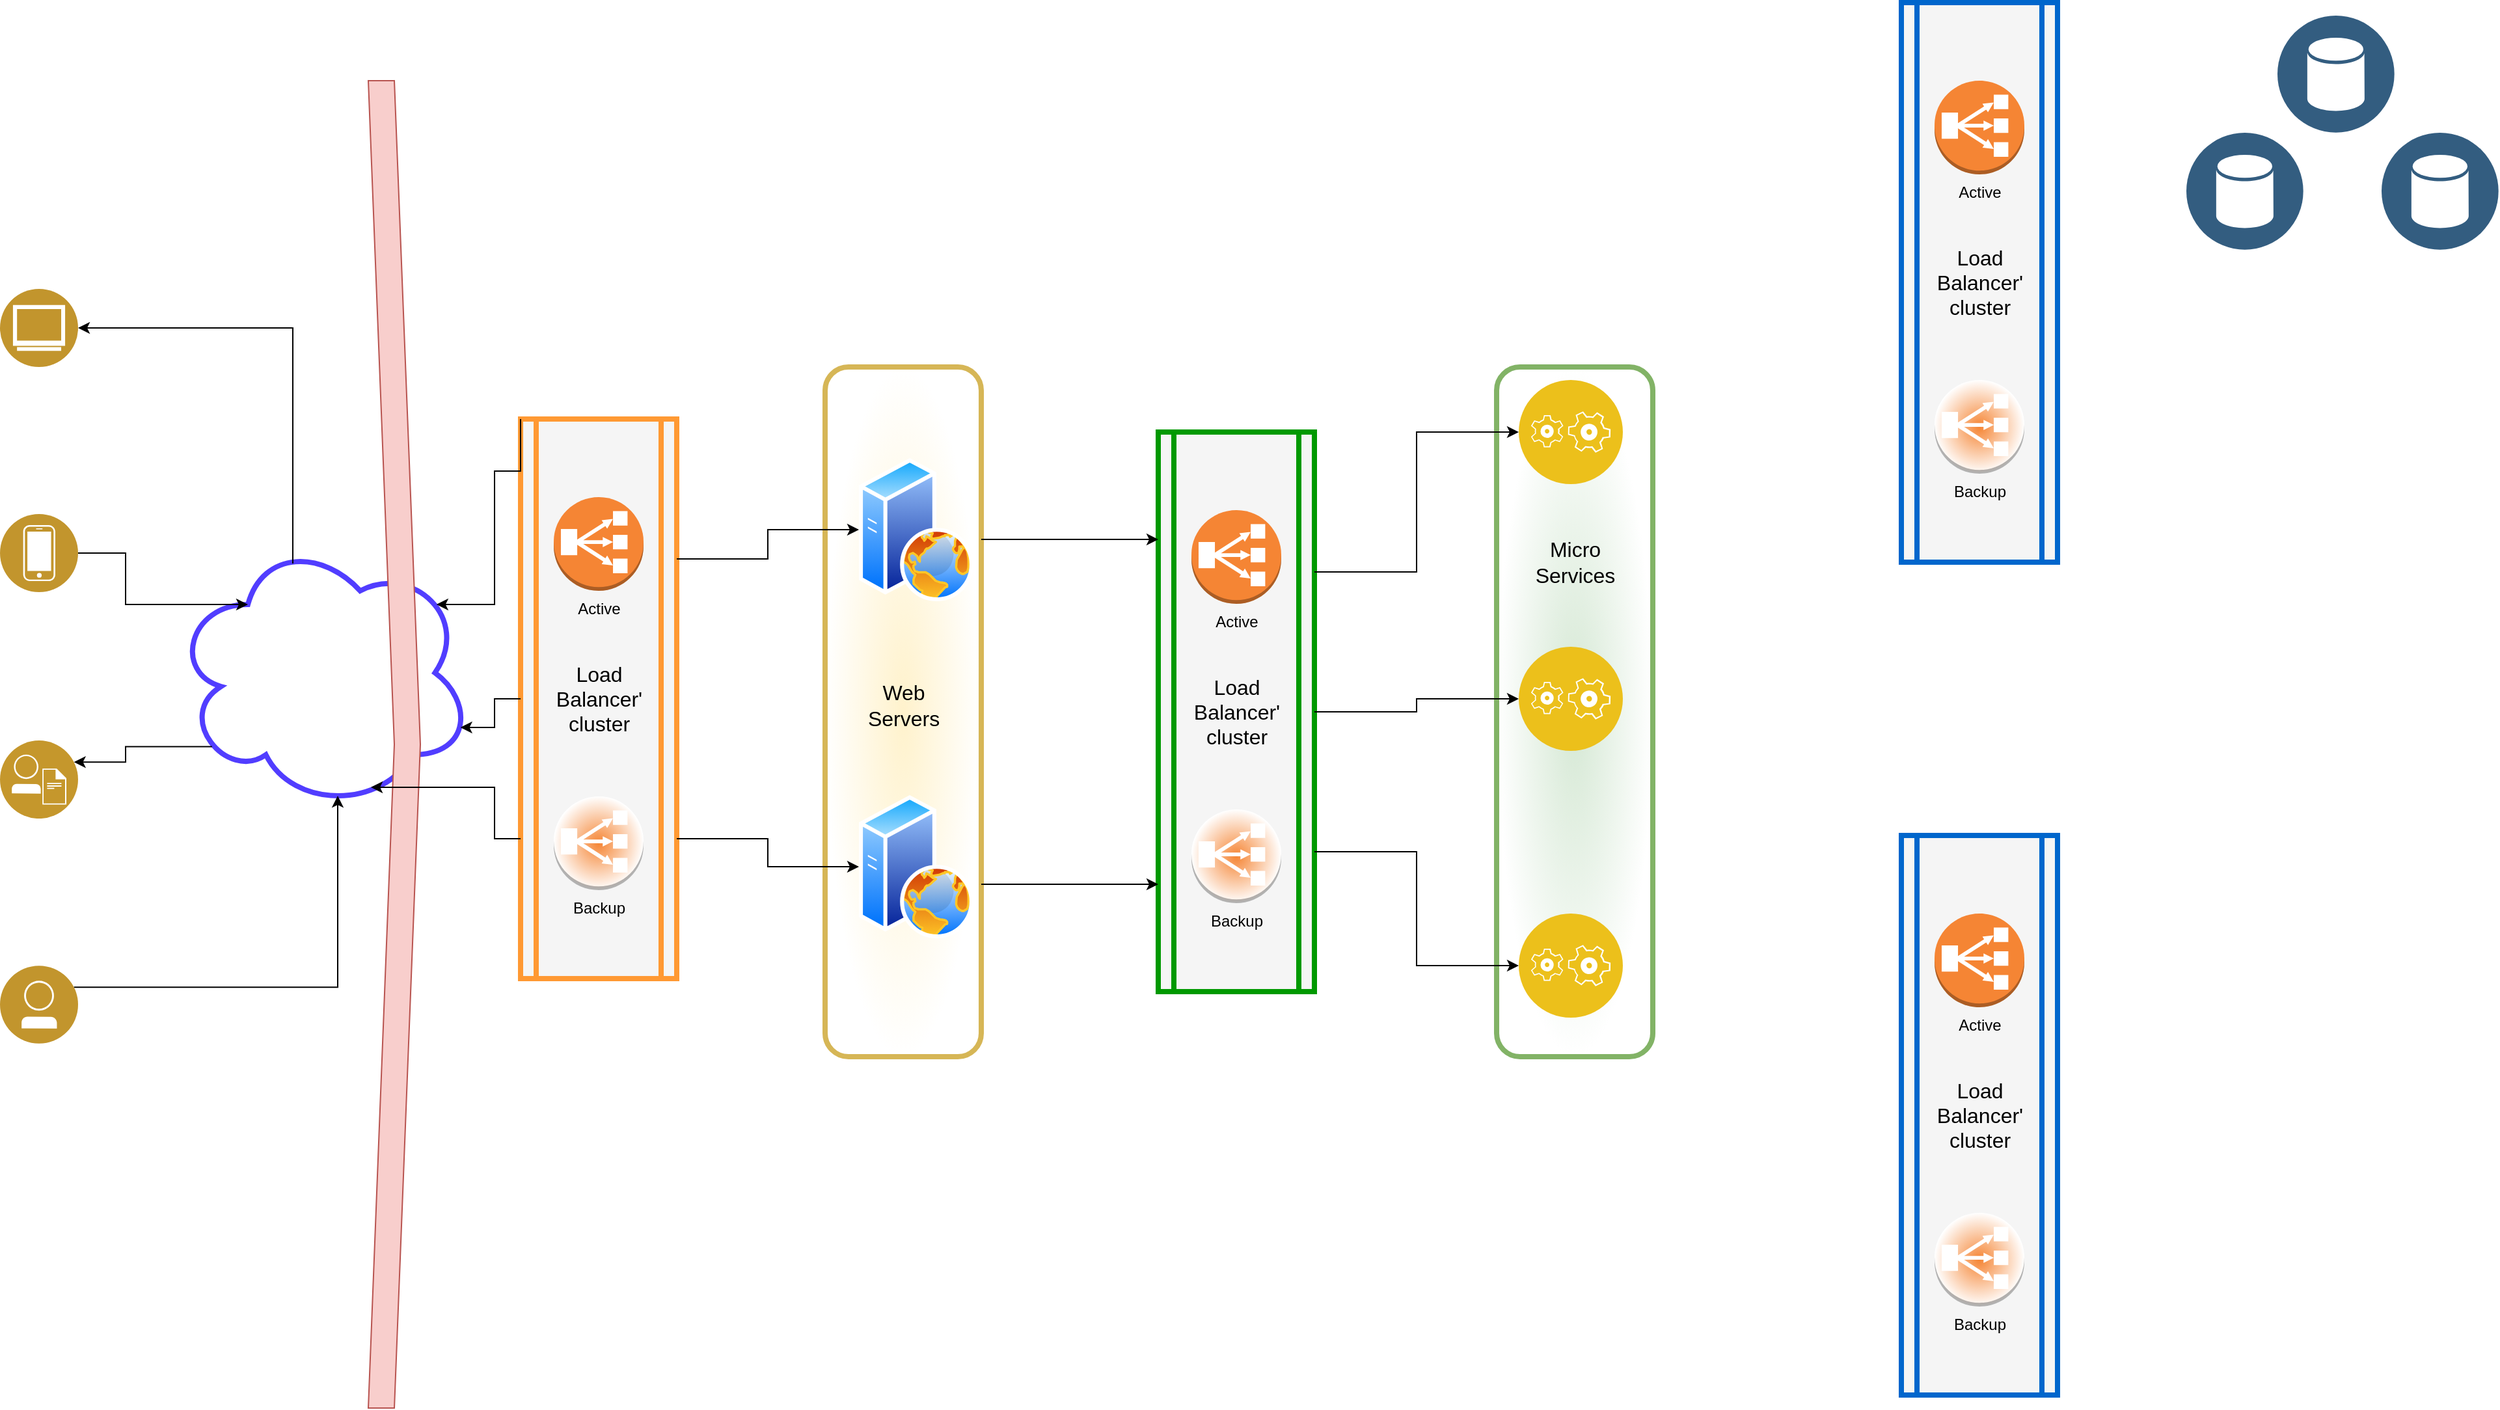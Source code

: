 <mxfile version="17.4.1" type="github" pages="2">
  <diagram id="31b32b95-0358-9bc7-6ba0-a27c054ed1a7" name="Page-1">
    <mxGraphModel dx="3199" dy="2647" grid="1" gridSize="10" guides="1" tooltips="1" connect="1" arrows="1" fold="1" page="1" pageScale="1" pageWidth="827" pageHeight="1169" background="none" math="0" shadow="0">
      <root>
        <mxCell id="0" />
        <mxCell id="1" parent="0" />
        <mxCell id="Bg8B_nmlzmfOJwWbH1iY-153" value="" style="group" vertex="1" connectable="0" parent="1">
          <mxGeometry x="550" y="330" width="120" height="430" as="geometry" />
        </mxCell>
        <mxCell id="Bg8B_nmlzmfOJwWbH1iY-151" value="" style="shape=process;whiteSpace=wrap;html=1;backgroundOutline=1;fontSize=16;strokeColor=#009900;strokeWidth=4;fillColor=#f5f5f5;gradientDirection=radial;fontColor=#333333;" vertex="1" parent="Bg8B_nmlzmfOJwWbH1iY-153">
          <mxGeometry width="120" height="430" as="geometry" />
        </mxCell>
        <mxCell id="Bg8B_nmlzmfOJwWbH1iY-133" value="Active" style="outlineConnect=0;dashed=0;verticalLabelPosition=bottom;verticalAlign=top;align=center;html=1;shape=mxgraph.aws3.classic_load_balancer;fillColor=#F58534;gradientColor=none;strokeColor=#513DFF;strokeWidth=4;" vertex="1" parent="Bg8B_nmlzmfOJwWbH1iY-153">
          <mxGeometry x="25.5" y="60" width="69" height="72" as="geometry" />
        </mxCell>
        <mxCell id="Bg8B_nmlzmfOJwWbH1iY-135" value="Backup" style="outlineConnect=0;dashed=0;verticalLabelPosition=bottom;verticalAlign=top;align=center;html=1;shape=mxgraph.aws3.classic_load_balancer;fillColor=#F58534;gradientColor=#ffffff;strokeColor=#513DFF;strokeWidth=4;gradientDirection=radial;" vertex="1" parent="Bg8B_nmlzmfOJwWbH1iY-153">
          <mxGeometry x="25.5" y="290" width="69" height="72" as="geometry" />
        </mxCell>
        <mxCell id="Bg8B_nmlzmfOJwWbH1iY-136" value="&lt;font style=&quot;font-size: 16px&quot;&gt;Load &lt;br&gt;Balancer&#39;&lt;br&gt;cluster&lt;/font&gt;" style="text;html=1;align=center;verticalAlign=middle;resizable=0;points=[];autosize=1;strokeColor=none;fillColor=none;" vertex="1" parent="Bg8B_nmlzmfOJwWbH1iY-153">
          <mxGeometry x="20" y="190" width="80" height="50" as="geometry" />
        </mxCell>
        <mxCell id="Bg8B_nmlzmfOJwWbH1iY-169" value="" style="group" vertex="1" connectable="0" parent="1">
          <mxGeometry x="294" y="280" width="120" height="530" as="geometry" />
        </mxCell>
        <mxCell id="Bg8B_nmlzmfOJwWbH1iY-127" value="" style="rounded=1;whiteSpace=wrap;html=1;fontSize=16;strokeColor=#d6b656;strokeWidth=4;fillColor=#fff2cc;gradientColor=#ffffff;gradientDirection=radial;" vertex="1" parent="Bg8B_nmlzmfOJwWbH1iY-169">
          <mxGeometry width="120" height="530" as="geometry" />
        </mxCell>
        <mxCell id="Bg8B_nmlzmfOJwWbH1iY-124" value="" style="aspect=fixed;perimeter=ellipsePerimeter;html=1;align=center;shadow=0;dashed=0;spacingTop=3;image;image=img/lib/active_directory/web_server.svg;fontSize=16;strokeColor=#513DFF;strokeWidth=4;fillColor=none;" vertex="1" parent="Bg8B_nmlzmfOJwWbH1iY-169">
          <mxGeometry x="26" y="70" width="88" height="110" as="geometry" />
        </mxCell>
        <mxCell id="Bg8B_nmlzmfOJwWbH1iY-125" value="" style="aspect=fixed;perimeter=ellipsePerimeter;html=1;align=center;shadow=0;dashed=0;spacingTop=3;image;image=img/lib/active_directory/web_server.svg;fontSize=16;strokeColor=#513DFF;strokeWidth=4;fillColor=none;" vertex="1" parent="Bg8B_nmlzmfOJwWbH1iY-169">
          <mxGeometry x="26" y="329" width="88" height="110" as="geometry" />
        </mxCell>
        <mxCell id="Bg8B_nmlzmfOJwWbH1iY-128" value="Web &lt;br&gt;Servers" style="text;html=1;align=center;verticalAlign=middle;resizable=0;points=[];autosize=1;strokeColor=none;fillColor=none;fontSize=16;" vertex="1" parent="Bg8B_nmlzmfOJwWbH1iY-169">
          <mxGeometry x="25" y="240" width="70" height="40" as="geometry" />
        </mxCell>
        <mxCell id="Bg8B_nmlzmfOJwWbH1iY-154" value="" style="group" vertex="1" connectable="0" parent="1">
          <mxGeometry x="60" y="320" width="120" height="430" as="geometry" />
        </mxCell>
        <mxCell id="Bg8B_nmlzmfOJwWbH1iY-155" value="" style="shape=process;whiteSpace=wrap;html=1;backgroundOutline=1;fontSize=16;strokeColor=#FF9933;strokeWidth=4;fillColor=#f5f5f5;gradientDirection=radial;fontColor=#333333;" vertex="1" parent="Bg8B_nmlzmfOJwWbH1iY-154">
          <mxGeometry width="120" height="430" as="geometry" />
        </mxCell>
        <mxCell id="Bg8B_nmlzmfOJwWbH1iY-156" value="Active" style="outlineConnect=0;dashed=0;verticalLabelPosition=bottom;verticalAlign=top;align=center;html=1;shape=mxgraph.aws3.classic_load_balancer;fillColor=#F58534;gradientColor=none;strokeColor=#513DFF;strokeWidth=4;" vertex="1" parent="Bg8B_nmlzmfOJwWbH1iY-154">
          <mxGeometry x="25.5" y="60" width="69" height="72" as="geometry" />
        </mxCell>
        <mxCell id="Bg8B_nmlzmfOJwWbH1iY-157" value="Backup" style="outlineConnect=0;dashed=0;verticalLabelPosition=bottom;verticalAlign=top;align=center;html=1;shape=mxgraph.aws3.classic_load_balancer;fillColor=#F58534;gradientColor=#ffffff;strokeColor=#513DFF;strokeWidth=4;gradientDirection=radial;" vertex="1" parent="Bg8B_nmlzmfOJwWbH1iY-154">
          <mxGeometry x="25.5" y="290" width="69" height="72" as="geometry" />
        </mxCell>
        <mxCell id="Bg8B_nmlzmfOJwWbH1iY-158" value="&lt;font style=&quot;font-size: 16px&quot;&gt;Load &lt;br&gt;Balancer&#39;&lt;br&gt;cluster&lt;/font&gt;" style="text;html=1;align=center;verticalAlign=middle;resizable=0;points=[];autosize=1;strokeColor=none;fillColor=none;" vertex="1" parent="Bg8B_nmlzmfOJwWbH1iY-154">
          <mxGeometry x="20" y="190" width="80" height="50" as="geometry" />
        </mxCell>
        <mxCell id="Bg8B_nmlzmfOJwWbH1iY-168" value="" style="group" vertex="1" connectable="0" parent="1">
          <mxGeometry x="810" y="280" width="120" height="530" as="geometry" />
        </mxCell>
        <mxCell id="Bg8B_nmlzmfOJwWbH1iY-150" value="" style="rounded=1;whiteSpace=wrap;html=1;fontSize=16;strokeColor=#82b366;strokeWidth=4;fillColor=#d5e8d4;gradientDirection=radial;gradientColor=#ffffff;" vertex="1" parent="Bg8B_nmlzmfOJwWbH1iY-168">
          <mxGeometry width="120" height="530" as="geometry" />
        </mxCell>
        <mxCell id="Bg8B_nmlzmfOJwWbH1iY-146" value="" style="aspect=fixed;perimeter=ellipsePerimeter;html=1;align=center;shadow=0;dashed=0;fontColor=#4277BB;labelBackgroundColor=#ffffff;fontSize=12;spacingTop=3;image;image=img/lib/ibm/applications/application_logic.svg;strokeColor=#513DFF;strokeWidth=4;fillColor=none;gradientColor=#ffffff;gradientDirection=radial;" vertex="1" parent="Bg8B_nmlzmfOJwWbH1iY-168">
          <mxGeometry x="17" y="10" width="80" height="80" as="geometry" />
        </mxCell>
        <mxCell id="Bg8B_nmlzmfOJwWbH1iY-147" value="" style="aspect=fixed;perimeter=ellipsePerimeter;html=1;align=center;shadow=0;dashed=0;fontColor=#4277BB;labelBackgroundColor=#ffffff;fontSize=12;spacingTop=3;image;image=img/lib/ibm/applications/application_logic.svg;strokeColor=#513DFF;strokeWidth=4;fillColor=none;gradientColor=#ffffff;gradientDirection=radial;" vertex="1" parent="Bg8B_nmlzmfOJwWbH1iY-168">
          <mxGeometry x="17" y="215" width="80" height="80" as="geometry" />
        </mxCell>
        <mxCell id="Bg8B_nmlzmfOJwWbH1iY-148" value="" style="aspect=fixed;perimeter=ellipsePerimeter;html=1;align=center;shadow=0;dashed=0;fontColor=#4277BB;labelBackgroundColor=#ffffff;fontSize=12;spacingTop=3;image;image=img/lib/ibm/applications/application_logic.svg;strokeColor=#513DFF;strokeWidth=4;fillColor=none;gradientColor=#ffffff;gradientDirection=radial;" vertex="1" parent="Bg8B_nmlzmfOJwWbH1iY-168">
          <mxGeometry x="17" y="420" width="80" height="80" as="geometry" />
        </mxCell>
        <mxCell id="Bg8B_nmlzmfOJwWbH1iY-149" value="Micro &lt;br&gt;Services" style="text;html=1;align=center;verticalAlign=middle;resizable=0;points=[];autosize=1;strokeColor=none;fillColor=none;fontSize=16;" vertex="1" parent="Bg8B_nmlzmfOJwWbH1iY-168">
          <mxGeometry x="20" y="130" width="80" height="40" as="geometry" />
        </mxCell>
        <mxCell id="Bg8B_nmlzmfOJwWbH1iY-144" style="edgeStyle=orthogonalEdgeStyle;rounded=0;orthogonalLoop=1;jettySize=auto;html=1;exitX=1;exitY=0.75;exitDx=0;exitDy=0;entryX=0;entryY=0.75;entryDx=0;entryDy=0;fontSize=16;" edge="1" parent="1" source="Bg8B_nmlzmfOJwWbH1iY-127">
          <mxGeometry relative="1" as="geometry">
            <mxPoint x="550" y="677.5" as="targetPoint" />
          </mxGeometry>
        </mxCell>
        <mxCell id="Bg8B_nmlzmfOJwWbH1iY-145" style="edgeStyle=orthogonalEdgeStyle;rounded=0;orthogonalLoop=1;jettySize=auto;html=1;exitX=1;exitY=0.25;exitDx=0;exitDy=0;entryX=0;entryY=0.25;entryDx=0;entryDy=0;fontSize=16;" edge="1" parent="1" source="Bg8B_nmlzmfOJwWbH1iY-127">
          <mxGeometry relative="1" as="geometry">
            <mxPoint x="550" y="412.5" as="targetPoint" />
          </mxGeometry>
        </mxCell>
        <mxCell id="Bg8B_nmlzmfOJwWbH1iY-108" value="" style="group" vertex="1" connectable="0" parent="1">
          <mxGeometry x="-340" y="60" width="363" height="1020" as="geometry" />
        </mxCell>
        <mxCell id="Bg8B_nmlzmfOJwWbH1iY-96" value="" style="ellipse;shape=cloud;whiteSpace=wrap;html=1;fillColor=none;strokeColor=#513DFF;strokeWidth=4;" vertex="1" parent="Bg8B_nmlzmfOJwWbH1iY-108">
          <mxGeometry x="133" y="350" width="230" height="210" as="geometry" />
        </mxCell>
        <mxCell id="Bg8B_nmlzmfOJwWbH1iY-95" value="" style="shape=step;perimeter=stepPerimeter;whiteSpace=wrap;html=1;fixedSize=1;fillColor=#f8cecc;strokeColor=#b85450;" vertex="1" parent="Bg8B_nmlzmfOJwWbH1iY-108">
          <mxGeometry x="283" width="40" height="1020" as="geometry" />
        </mxCell>
        <mxCell id="Bg8B_nmlzmfOJwWbH1iY-105" style="edgeStyle=orthogonalEdgeStyle;rounded=0;orthogonalLoop=1;jettySize=auto;html=1;exitX=1;exitY=0.5;exitDx=0;exitDy=0;entryX=0.25;entryY=0.25;entryDx=0;entryDy=0;entryPerimeter=0;" edge="1" parent="Bg8B_nmlzmfOJwWbH1iY-108" source="Bg8B_nmlzmfOJwWbH1iY-97" target="Bg8B_nmlzmfOJwWbH1iY-96">
          <mxGeometry relative="1" as="geometry" />
        </mxCell>
        <mxCell id="Bg8B_nmlzmfOJwWbH1iY-97" value="" style="aspect=fixed;perimeter=ellipsePerimeter;html=1;align=center;shadow=0;dashed=0;fontColor=#4277BB;labelBackgroundColor=#ffffff;fontSize=12;spacingTop=3;image;image=img/lib/ibm/users/device.svg;" vertex="1" parent="Bg8B_nmlzmfOJwWbH1iY-108">
          <mxGeometry y="333" width="60" height="60" as="geometry" />
        </mxCell>
        <mxCell id="Bg8B_nmlzmfOJwWbH1iY-98" value="" style="aspect=fixed;perimeter=ellipsePerimeter;html=1;align=center;shadow=0;dashed=0;fontColor=#4277BB;labelBackgroundColor=#ffffff;fontSize=12;spacingTop=3;image;image=img/lib/ibm/users/integrated_digital_experiences.svg;" vertex="1" parent="Bg8B_nmlzmfOJwWbH1iY-108">
          <mxGeometry y="507" width="60" height="60" as="geometry" />
        </mxCell>
        <mxCell id="Bg8B_nmlzmfOJwWbH1iY-106" style="edgeStyle=orthogonalEdgeStyle;rounded=0;orthogonalLoop=1;jettySize=auto;html=1;exitX=0.13;exitY=0.77;exitDx=0;exitDy=0;exitPerimeter=0;entryX=1;entryY=0.25;entryDx=0;entryDy=0;" edge="1" parent="Bg8B_nmlzmfOJwWbH1iY-108" source="Bg8B_nmlzmfOJwWbH1iY-96" target="Bg8B_nmlzmfOJwWbH1iY-98">
          <mxGeometry relative="1" as="geometry" />
        </mxCell>
        <mxCell id="Bg8B_nmlzmfOJwWbH1iY-107" style="edgeStyle=orthogonalEdgeStyle;rounded=0;orthogonalLoop=1;jettySize=auto;html=1;exitX=1;exitY=0.25;exitDx=0;exitDy=0;entryX=0.55;entryY=0.95;entryDx=0;entryDy=0;entryPerimeter=0;" edge="1" parent="Bg8B_nmlzmfOJwWbH1iY-108" source="Bg8B_nmlzmfOJwWbH1iY-99" target="Bg8B_nmlzmfOJwWbH1iY-96">
          <mxGeometry relative="1" as="geometry" />
        </mxCell>
        <mxCell id="Bg8B_nmlzmfOJwWbH1iY-99" value="" style="aspect=fixed;perimeter=ellipsePerimeter;html=1;align=center;shadow=0;dashed=0;fontColor=#4277BB;labelBackgroundColor=#ffffff;fontSize=12;spacingTop=3;image;image=img/lib/ibm/users/user.svg;" vertex="1" parent="Bg8B_nmlzmfOJwWbH1iY-108">
          <mxGeometry y="680" width="60" height="60" as="geometry" />
        </mxCell>
        <mxCell id="Bg8B_nmlzmfOJwWbH1iY-100" value="" style="aspect=fixed;perimeter=ellipsePerimeter;html=1;align=center;shadow=0;dashed=0;fontColor=#4277BB;labelBackgroundColor=#ffffff;fontSize=12;spacingTop=3;image;image=img/lib/ibm/users/browser.svg;" vertex="1" parent="Bg8B_nmlzmfOJwWbH1iY-108">
          <mxGeometry y="160" width="60" height="60" as="geometry" />
        </mxCell>
        <mxCell id="Bg8B_nmlzmfOJwWbH1iY-104" style="edgeStyle=orthogonalEdgeStyle;rounded=0;orthogonalLoop=1;jettySize=auto;html=1;exitX=0.4;exitY=0.1;exitDx=0;exitDy=0;exitPerimeter=0;entryX=1;entryY=0.5;entryDx=0;entryDy=0;" edge="1" parent="Bg8B_nmlzmfOJwWbH1iY-108" source="Bg8B_nmlzmfOJwWbH1iY-96" target="Bg8B_nmlzmfOJwWbH1iY-100">
          <mxGeometry relative="1" as="geometry">
            <Array as="points">
              <mxPoint x="225" y="190" />
            </Array>
          </mxGeometry>
        </mxCell>
        <mxCell id="Bg8B_nmlzmfOJwWbH1iY-129" style="edgeStyle=orthogonalEdgeStyle;rounded=0;orthogonalLoop=1;jettySize=auto;html=1;entryX=0;entryY=0.5;entryDx=0;entryDy=0;fontSize=16;exitX=1;exitY=0.25;exitDx=0;exitDy=0;" edge="1" parent="1" source="Bg8B_nmlzmfOJwWbH1iY-155" target="Bg8B_nmlzmfOJwWbH1iY-124">
          <mxGeometry relative="1" as="geometry">
            <mxPoint x="200" y="412.5" as="sourcePoint" />
          </mxGeometry>
        </mxCell>
        <mxCell id="Bg8B_nmlzmfOJwWbH1iY-130" style="edgeStyle=orthogonalEdgeStyle;rounded=0;orthogonalLoop=1;jettySize=auto;html=1;entryX=0;entryY=0.5;entryDx=0;entryDy=0;fontSize=16;exitX=1;exitY=0.75;exitDx=0;exitDy=0;" edge="1" parent="1" source="Bg8B_nmlzmfOJwWbH1iY-155" target="Bg8B_nmlzmfOJwWbH1iY-125">
          <mxGeometry relative="1" as="geometry">
            <mxPoint x="200" y="740" as="sourcePoint" />
          </mxGeometry>
        </mxCell>
        <mxCell id="Bg8B_nmlzmfOJwWbH1iY-159" style="edgeStyle=orthogonalEdgeStyle;rounded=0;orthogonalLoop=1;jettySize=auto;html=1;exitX=0;exitY=0;exitDx=0;exitDy=0;entryX=0.88;entryY=0.25;entryDx=0;entryDy=0;entryPerimeter=0;fontSize=16;" edge="1" parent="1" source="Bg8B_nmlzmfOJwWbH1iY-155" target="Bg8B_nmlzmfOJwWbH1iY-96">
          <mxGeometry relative="1" as="geometry">
            <Array as="points">
              <mxPoint x="60" y="360" />
              <mxPoint x="40" y="360" />
              <mxPoint x="40" y="463" />
            </Array>
          </mxGeometry>
        </mxCell>
        <mxCell id="Bg8B_nmlzmfOJwWbH1iY-160" style="edgeStyle=orthogonalEdgeStyle;rounded=0;orthogonalLoop=1;jettySize=auto;html=1;exitX=0;exitY=0.5;exitDx=0;exitDy=0;entryX=0.96;entryY=0.7;entryDx=0;entryDy=0;entryPerimeter=0;fontSize=16;" edge="1" parent="1" source="Bg8B_nmlzmfOJwWbH1iY-155" target="Bg8B_nmlzmfOJwWbH1iY-96">
          <mxGeometry relative="1" as="geometry" />
        </mxCell>
        <mxCell id="Bg8B_nmlzmfOJwWbH1iY-161" style="edgeStyle=orthogonalEdgeStyle;rounded=0;orthogonalLoop=1;jettySize=auto;html=1;exitX=0;exitY=0.75;exitDx=0;exitDy=0;entryX=0.661;entryY=0.919;entryDx=0;entryDy=0;entryPerimeter=0;fontSize=16;" edge="1" parent="1" source="Bg8B_nmlzmfOJwWbH1iY-155" target="Bg8B_nmlzmfOJwWbH1iY-96">
          <mxGeometry relative="1" as="geometry" />
        </mxCell>
        <mxCell id="Bg8B_nmlzmfOJwWbH1iY-165" style="edgeStyle=orthogonalEdgeStyle;rounded=0;orthogonalLoop=1;jettySize=auto;html=1;exitX=1;exitY=0.75;exitDx=0;exitDy=0;entryX=0;entryY=0.5;entryDx=0;entryDy=0;fontSize=16;" edge="1" parent="1" source="Bg8B_nmlzmfOJwWbH1iY-151" target="Bg8B_nmlzmfOJwWbH1iY-148">
          <mxGeometry relative="1" as="geometry" />
        </mxCell>
        <mxCell id="Bg8B_nmlzmfOJwWbH1iY-166" style="edgeStyle=orthogonalEdgeStyle;rounded=0;orthogonalLoop=1;jettySize=auto;html=1;exitX=1;exitY=0.5;exitDx=0;exitDy=0;entryX=0;entryY=0.5;entryDx=0;entryDy=0;fontSize=16;" edge="1" parent="1" source="Bg8B_nmlzmfOJwWbH1iY-151" target="Bg8B_nmlzmfOJwWbH1iY-147">
          <mxGeometry relative="1" as="geometry" />
        </mxCell>
        <mxCell id="Bg8B_nmlzmfOJwWbH1iY-167" style="edgeStyle=orthogonalEdgeStyle;rounded=0;orthogonalLoop=1;jettySize=auto;html=1;exitX=1;exitY=0.25;exitDx=0;exitDy=0;entryX=0;entryY=0.5;entryDx=0;entryDy=0;fontSize=16;" edge="1" parent="1" source="Bg8B_nmlzmfOJwWbH1iY-151" target="Bg8B_nmlzmfOJwWbH1iY-146">
          <mxGeometry relative="1" as="geometry" />
        </mxCell>
        <mxCell id="Bg8B_nmlzmfOJwWbH1iY-170" value="" style="group" vertex="1" connectable="0" parent="1">
          <mxGeometry x="1121" y="640" width="120" height="430" as="geometry" />
        </mxCell>
        <mxCell id="Bg8B_nmlzmfOJwWbH1iY-171" value="" style="shape=process;whiteSpace=wrap;html=1;backgroundOutline=1;fontSize=16;strokeColor=#0066CC;strokeWidth=4;fillColor=#f5f5f5;gradientDirection=radial;fontColor=#333333;" vertex="1" parent="Bg8B_nmlzmfOJwWbH1iY-170">
          <mxGeometry width="120" height="430" as="geometry" />
        </mxCell>
        <mxCell id="Bg8B_nmlzmfOJwWbH1iY-172" value="Active" style="outlineConnect=0;dashed=0;verticalLabelPosition=bottom;verticalAlign=top;align=center;html=1;shape=mxgraph.aws3.classic_load_balancer;fillColor=#F58534;gradientColor=none;strokeColor=#513DFF;strokeWidth=4;" vertex="1" parent="Bg8B_nmlzmfOJwWbH1iY-170">
          <mxGeometry x="25.5" y="60" width="69" height="72" as="geometry" />
        </mxCell>
        <mxCell id="Bg8B_nmlzmfOJwWbH1iY-173" value="Backup" style="outlineConnect=0;dashed=0;verticalLabelPosition=bottom;verticalAlign=top;align=center;html=1;shape=mxgraph.aws3.classic_load_balancer;fillColor=#F58534;gradientColor=#ffffff;strokeColor=#513DFF;strokeWidth=4;gradientDirection=radial;" vertex="1" parent="Bg8B_nmlzmfOJwWbH1iY-170">
          <mxGeometry x="25.5" y="290" width="69" height="72" as="geometry" />
        </mxCell>
        <mxCell id="Bg8B_nmlzmfOJwWbH1iY-174" value="&lt;font style=&quot;font-size: 16px&quot;&gt;Load &lt;br&gt;Balancer&#39;&lt;br&gt;cluster&lt;/font&gt;" style="text;html=1;align=center;verticalAlign=middle;resizable=0;points=[];autosize=1;strokeColor=none;fillColor=none;" vertex="1" parent="Bg8B_nmlzmfOJwWbH1iY-170">
          <mxGeometry x="20" y="190" width="80" height="50" as="geometry" />
        </mxCell>
        <mxCell id="Bg8B_nmlzmfOJwWbH1iY-175" value="" style="group" vertex="1" connectable="0" parent="1">
          <mxGeometry x="1121" width="120" height="430" as="geometry" />
        </mxCell>
        <mxCell id="Bg8B_nmlzmfOJwWbH1iY-176" value="" style="shape=process;whiteSpace=wrap;html=1;backgroundOutline=1;fontSize=16;strokeColor=#0066CC;strokeWidth=4;fillColor=#f5f5f5;gradientDirection=radial;fontColor=#333333;" vertex="1" parent="Bg8B_nmlzmfOJwWbH1iY-175">
          <mxGeometry width="120" height="430" as="geometry" />
        </mxCell>
        <mxCell id="Bg8B_nmlzmfOJwWbH1iY-177" value="Active" style="outlineConnect=0;dashed=0;verticalLabelPosition=bottom;verticalAlign=top;align=center;html=1;shape=mxgraph.aws3.classic_load_balancer;fillColor=#F58534;gradientColor=none;strokeColor=#513DFF;strokeWidth=4;" vertex="1" parent="Bg8B_nmlzmfOJwWbH1iY-175">
          <mxGeometry x="25.5" y="60" width="69" height="72" as="geometry" />
        </mxCell>
        <mxCell id="Bg8B_nmlzmfOJwWbH1iY-178" value="Backup" style="outlineConnect=0;dashed=0;verticalLabelPosition=bottom;verticalAlign=top;align=center;html=1;shape=mxgraph.aws3.classic_load_balancer;fillColor=#F58534;gradientColor=#ffffff;strokeColor=#513DFF;strokeWidth=4;gradientDirection=radial;" vertex="1" parent="Bg8B_nmlzmfOJwWbH1iY-175">
          <mxGeometry x="25.5" y="290" width="69" height="72" as="geometry" />
        </mxCell>
        <mxCell id="Bg8B_nmlzmfOJwWbH1iY-179" value="&lt;font style=&quot;font-size: 16px&quot;&gt;Load &lt;br&gt;Balancer&#39;&lt;br&gt;cluster&lt;/font&gt;" style="text;html=1;align=center;verticalAlign=middle;resizable=0;points=[];autosize=1;strokeColor=none;fillColor=none;" vertex="1" parent="Bg8B_nmlzmfOJwWbH1iY-175">
          <mxGeometry x="20" y="190" width="80" height="50" as="geometry" />
        </mxCell>
        <mxCell id="Bg8B_nmlzmfOJwWbH1iY-180" value="" style="aspect=fixed;perimeter=ellipsePerimeter;html=1;align=center;shadow=0;dashed=0;fontColor=#4277BB;labelBackgroundColor=#ffffff;fontSize=12;spacingTop=3;image;image=img/lib/ibm/data/data_services.svg;strokeColor=#0066CC;strokeWidth=4;fillColor=default;gradientColor=#ffffff;gradientDirection=radial;" vertex="1" parent="1">
          <mxGeometry x="1410" y="10" width="90" height="90" as="geometry" />
        </mxCell>
        <mxCell id="Bg8B_nmlzmfOJwWbH1iY-181" value="" style="aspect=fixed;perimeter=ellipsePerimeter;html=1;align=center;shadow=0;dashed=0;fontColor=#4277BB;labelBackgroundColor=#ffffff;fontSize=12;spacingTop=3;image;image=img/lib/ibm/data/data_services.svg;strokeColor=#0066CC;strokeWidth=4;fillColor=default;gradientColor=#ffffff;gradientDirection=radial;" vertex="1" parent="1">
          <mxGeometry x="1490" y="100" width="90" height="90" as="geometry" />
        </mxCell>
        <mxCell id="Bg8B_nmlzmfOJwWbH1iY-182" value="" style="aspect=fixed;perimeter=ellipsePerimeter;html=1;align=center;shadow=0;dashed=0;fontColor=#4277BB;labelBackgroundColor=#ffffff;fontSize=12;spacingTop=3;image;image=img/lib/ibm/data/data_services.svg;strokeColor=#0066CC;strokeWidth=4;fillColor=default;gradientColor=#ffffff;gradientDirection=radial;" vertex="1" parent="1">
          <mxGeometry x="1340" y="100" width="90" height="90" as="geometry" />
        </mxCell>
      </root>
    </mxGraphModel>
  </diagram>
  <diagram id="idBs2UERAOV6qkiG88l8" name="CQRS">
    <mxGraphModel dx="1318" dy="821" grid="1" gridSize="10" guides="1" tooltips="1" connect="1" arrows="1" fold="1" page="1" pageScale="1" pageWidth="500" pageHeight="400" math="0" shadow="0">
      <root>
        <mxCell id="0" />
        <mxCell id="1" parent="0" />
        <mxCell id="PxqCbL-2LZfQ2RbIi71h-80" value="CQRS Group Service" style="fontStyle=0;verticalAlign=top;align=center;spacingTop=-2;fillColor=none;rounded=0;whiteSpace=wrap;html=1;strokeColor=#00882B;strokeWidth=2;dashed=1;container=1;collapsible=0;expand=0;recursiveResize=0;fontSize=12;" vertex="1" parent="1">
          <mxGeometry x="131" y="54" width="780" height="410" as="geometry" />
        </mxCell>
        <mxCell id="PxqCbL-2LZfQ2RbIi71h-82" value="" style="rounded=1;whiteSpace=wrap;html=1;fontSize=12;strokeColor=#9673a6;strokeWidth=2;fillColor=#EEE2F5;gradientColor=none;" vertex="1" parent="PxqCbL-2LZfQ2RbIi71h-80">
          <mxGeometry x="-11" y="24" width="801" height="126" as="geometry" />
        </mxCell>
        <mxCell id="PxqCbL-2LZfQ2RbIi71h-83" value="" style="rounded=1;whiteSpace=wrap;html=1;fontSize=12;strokeColor=#82b366;strokeWidth=2;fillColor=#d5e8d4;" vertex="1" parent="PxqCbL-2LZfQ2RbIi71h-80">
          <mxGeometry x="-11" y="248" width="801" height="126" as="geometry" />
        </mxCell>
        <mxCell id="PxqCbL-2LZfQ2RbIi71h-59" style="edgeStyle=orthogonalEdgeStyle;rounded=0;orthogonalLoop=1;jettySize=auto;html=1;exitX=1;exitY=0.25;exitDx=0;exitDy=0;entryX=0.5;entryY=1;entryDx=0;entryDy=0;fontSize=12;" edge="1" parent="1" source="PxqCbL-2LZfQ2RbIi71h-40" target="PxqCbL-2LZfQ2RbIi71h-44">
          <mxGeometry relative="1" as="geometry" />
        </mxCell>
        <mxCell id="PxqCbL-2LZfQ2RbIi71h-40" value="" style="shape=step;perimeter=stepPerimeter;whiteSpace=wrap;html=1;fixedSize=1;fontSize=12;strokeColor=#CDA2BE;strokeWidth=2;fillColor=none;" vertex="1" parent="1">
          <mxGeometry x="51" y="78" width="50" height="350" as="geometry" />
        </mxCell>
        <mxCell id="PxqCbL-2LZfQ2RbIi71h-41" value="Clients" style="text;html=1;align=center;verticalAlign=middle;resizable=0;points=[];autosize=1;strokeColor=none;fillColor=none;fontSize=12;rotation=-90;" vertex="1" parent="1">
          <mxGeometry x="31" y="239" width="50" height="20" as="geometry" />
        </mxCell>
        <mxCell id="PxqCbL-2LZfQ2RbIi71h-62" style="edgeStyle=orthogonalEdgeStyle;rounded=0;orthogonalLoop=1;jettySize=auto;html=1;exitX=0;exitY=0.25;exitDx=0;exitDy=0;entryX=0.75;entryY=0;entryDx=0;entryDy=0;fontSize=12;" edge="1" parent="1" source="PxqCbL-2LZfQ2RbIi71h-44" target="PxqCbL-2LZfQ2RbIi71h-40">
          <mxGeometry relative="1" as="geometry" />
        </mxCell>
        <mxCell id="PxqCbL-2LZfQ2RbIi71h-63" value="&amp;nbsp;cmd ACK&amp;nbsp;" style="edgeLabel;html=1;align=center;verticalAlign=middle;resizable=0;points=[];fontSize=12;" vertex="1" connectable="0" parent="PxqCbL-2LZfQ2RbIi71h-62">
          <mxGeometry x="-0.26" y="1" relative="1" as="geometry">
            <mxPoint as="offset" />
          </mxGeometry>
        </mxCell>
        <mxCell id="PxqCbL-2LZfQ2RbIi71h-64" style="edgeStyle=orthogonalEdgeStyle;rounded=0;orthogonalLoop=1;jettySize=auto;html=1;exitX=1;exitY=0.5;exitDx=0;exitDy=0;entryX=0;entryY=0.5;entryDx=0;entryDy=0;fontSize=12;" edge="1" parent="1" source="PxqCbL-2LZfQ2RbIi71h-44" target="PxqCbL-2LZfQ2RbIi71h-45">
          <mxGeometry relative="1" as="geometry" />
        </mxCell>
        <mxCell id="PxqCbL-2LZfQ2RbIi71h-44" value="Command&lt;br&gt;" style="aspect=fixed;perimeter=ellipsePerimeter;html=1;align=center;shadow=0;dashed=0;fontColor=#4277BB;labelBackgroundColor=#ffffff;fontSize=12;spacingTop=3;image;image=img/lib/ibm/devops/build_test.svg;strokeColor=#CDA2BE;strokeWidth=2;fillColor=none;" vertex="1" parent="1">
          <mxGeometry x="221" y="94" width="60" height="60" as="geometry" />
        </mxCell>
        <mxCell id="PxqCbL-2LZfQ2RbIi71h-65" style="edgeStyle=orthogonalEdgeStyle;rounded=0;orthogonalLoop=1;jettySize=auto;html=1;exitX=1;exitY=0.5;exitDx=0;exitDy=0;entryX=0;entryY=0.5;entryDx=0;entryDy=0;fontSize=12;" edge="1" parent="1" source="PxqCbL-2LZfQ2RbIi71h-45" target="PxqCbL-2LZfQ2RbIi71h-46">
          <mxGeometry relative="1" as="geometry" />
        </mxCell>
        <mxCell id="PxqCbL-2LZfQ2RbIi71h-45" value="Command&amp;nbsp;&lt;br&gt;Handler" style="aspect=fixed;perimeter=ellipsePerimeter;html=1;align=center;shadow=0;dashed=0;fontColor=#4277BB;labelBackgroundColor=#ffffff;fontSize=12;spacingTop=3;image;image=img/lib/ibm/applications/application_logic.svg;strokeColor=#CDA2BE;strokeWidth=2;fillColor=none;" vertex="1" parent="1">
          <mxGeometry x="361" y="94" width="60" height="60" as="geometry" />
        </mxCell>
        <mxCell id="PxqCbL-2LZfQ2RbIi71h-66" style="edgeStyle=orthogonalEdgeStyle;rounded=0;orthogonalLoop=1;jettySize=auto;html=1;exitX=1;exitY=0.5;exitDx=0;exitDy=0;entryX=0;entryY=0.5;entryDx=0;entryDy=0;fontSize=12;" edge="1" parent="1" source="PxqCbL-2LZfQ2RbIi71h-46" target="PxqCbL-2LZfQ2RbIi71h-49">
          <mxGeometry relative="1" as="geometry" />
        </mxCell>
        <mxCell id="PxqCbL-2LZfQ2RbIi71h-46" value="Write Model&lt;br&gt;" style="aspect=fixed;perimeter=ellipsePerimeter;html=1;align=center;shadow=0;dashed=0;fontColor=#4277BB;labelBackgroundColor=#ffffff;fontSize=12;spacingTop=3;image;image=img/lib/ibm/data/model.svg;strokeColor=#CDA2BE;strokeWidth=2;fillColor=none;" vertex="1" parent="1">
          <mxGeometry x="521" y="94" width="60" height="60" as="geometry" />
        </mxCell>
        <mxCell id="PxqCbL-2LZfQ2RbIi71h-70" style="edgeStyle=orthogonalEdgeStyle;rounded=0;orthogonalLoop=1;jettySize=auto;html=1;exitX=1;exitY=0.5;exitDx=0;exitDy=0;fontSize=12;" edge="1" parent="1" source="PxqCbL-2LZfQ2RbIi71h-49" target="PxqCbL-2LZfQ2RbIi71h-50">
          <mxGeometry relative="1" as="geometry" />
        </mxCell>
        <mxCell id="PxqCbL-2LZfQ2RbIi71h-49" value="Write DB&lt;br&gt;" style="aspect=fixed;perimeter=ellipsePerimeter;html=1;align=center;shadow=0;dashed=0;fontColor=#4277BB;labelBackgroundColor=#ffffff;fontSize=12;spacingTop=3;image;image=img/lib/ibm/data/data_services.svg;strokeColor=#CDA2BE;strokeWidth=2;fillColor=none;" vertex="1" parent="1">
          <mxGeometry x="661" y="94" width="60" height="60" as="geometry" />
        </mxCell>
        <mxCell id="PxqCbL-2LZfQ2RbIi71h-71" style="edgeStyle=orthogonalEdgeStyle;rounded=0;orthogonalLoop=1;jettySize=auto;html=1;exitX=0.5;exitY=1;exitDx=0;exitDy=0;exitPerimeter=0;entryX=1;entryY=0.5;entryDx=0;entryDy=0;fontSize=12;" edge="1" parent="1" source="PxqCbL-2LZfQ2RbIi71h-50" target="PxqCbL-2LZfQ2RbIi71h-55">
          <mxGeometry relative="1" as="geometry" />
        </mxCell>
        <mxCell id="PxqCbL-2LZfQ2RbIi71h-50" value="" style="sketch=0;points=[[0,0,0],[0.25,0,0],[0.5,0,0],[0.75,0,0],[1,0,0],[0,1,0],[0.25,1,0],[0.5,1,0],[0.75,1,0],[1,1,0],[0,0.25,0],[0,0.5,0],[0,0.75,0],[1,0.25,0],[1,0.5,0],[1,0.75,0]];outlineConnect=0;fontColor=#232F3E;gradientColor=#FF4F8B;gradientDirection=north;fillColor=#BC1356;strokeColor=#ffffff;dashed=0;verticalLabelPosition=bottom;verticalAlign=top;align=center;html=1;fontSize=12;fontStyle=0;aspect=fixed;shape=mxgraph.aws4.resourceIcon;resIcon=mxgraph.aws4.eventbridge;" vertex="1" parent="1">
          <mxGeometry x="801" y="214" width="78" height="78" as="geometry" />
        </mxCell>
        <mxCell id="PxqCbL-2LZfQ2RbIi71h-58" style="edgeStyle=orthogonalEdgeStyle;rounded=0;orthogonalLoop=1;jettySize=auto;html=1;exitX=0.5;exitY=0;exitDx=0;exitDy=0;entryX=1;entryY=0.75;entryDx=0;entryDy=0;fontSize=12;" edge="1" parent="1" source="PxqCbL-2LZfQ2RbIi71h-52" target="PxqCbL-2LZfQ2RbIi71h-40">
          <mxGeometry relative="1" as="geometry" />
        </mxCell>
        <mxCell id="PxqCbL-2LZfQ2RbIi71h-52" value="Query" style="aspect=fixed;perimeter=ellipsePerimeter;html=1;align=center;shadow=0;dashed=0;fontColor=#4277BB;labelBackgroundColor=#ffffff;fontSize=12;spacingTop=3;image;image=img/lib/ibm/devops/build_test.svg;strokeColor=#CDA2BE;strokeWidth=2;fillColor=none;" vertex="1" parent="1">
          <mxGeometry x="221" y="335" width="60" height="60" as="geometry" />
        </mxCell>
        <mxCell id="PxqCbL-2LZfQ2RbIi71h-67" style="edgeStyle=orthogonalEdgeStyle;rounded=0;orthogonalLoop=1;jettySize=auto;html=1;exitX=0;exitY=0.5;exitDx=0;exitDy=0;entryX=1;entryY=0.5;entryDx=0;entryDy=0;fontSize=12;" edge="1" parent="1" source="PxqCbL-2LZfQ2RbIi71h-53" target="PxqCbL-2LZfQ2RbIi71h-52">
          <mxGeometry relative="1" as="geometry" />
        </mxCell>
        <mxCell id="PxqCbL-2LZfQ2RbIi71h-53" value="Query&lt;br&gt;Handler" style="aspect=fixed;perimeter=ellipsePerimeter;html=1;align=center;shadow=0;dashed=0;fontColor=#4277BB;labelBackgroundColor=#ffffff;fontSize=12;spacingTop=3;image;image=img/lib/ibm/applications/application_logic.svg;strokeColor=#CDA2BE;strokeWidth=2;fillColor=none;" vertex="1" parent="1">
          <mxGeometry x="361" y="335" width="60" height="60" as="geometry" />
        </mxCell>
        <mxCell id="PxqCbL-2LZfQ2RbIi71h-68" style="edgeStyle=orthogonalEdgeStyle;rounded=0;orthogonalLoop=1;jettySize=auto;html=1;exitX=0;exitY=0.5;exitDx=0;exitDy=0;entryX=1;entryY=0.5;entryDx=0;entryDy=0;fontSize=12;" edge="1" parent="1" source="PxqCbL-2LZfQ2RbIi71h-54" target="PxqCbL-2LZfQ2RbIi71h-53">
          <mxGeometry relative="1" as="geometry" />
        </mxCell>
        <mxCell id="PxqCbL-2LZfQ2RbIi71h-54" value="Read Model" style="aspect=fixed;perimeter=ellipsePerimeter;html=1;align=center;shadow=0;dashed=0;fontColor=#4277BB;labelBackgroundColor=#ffffff;fontSize=12;spacingTop=3;image;image=img/lib/ibm/data/model.svg;strokeColor=#CDA2BE;strokeWidth=2;fillColor=none;" vertex="1" parent="1">
          <mxGeometry x="521" y="335" width="60" height="60" as="geometry" />
        </mxCell>
        <mxCell id="PxqCbL-2LZfQ2RbIi71h-69" style="edgeStyle=orthogonalEdgeStyle;rounded=0;orthogonalLoop=1;jettySize=auto;html=1;exitX=0;exitY=0.5;exitDx=0;exitDy=0;fontSize=12;" edge="1" parent="1" source="PxqCbL-2LZfQ2RbIi71h-55" target="PxqCbL-2LZfQ2RbIi71h-54">
          <mxGeometry relative="1" as="geometry" />
        </mxCell>
        <mxCell id="PxqCbL-2LZfQ2RbIi71h-55" value="Read&amp;nbsp;DB" style="aspect=fixed;perimeter=ellipsePerimeter;html=1;align=center;shadow=0;dashed=0;fontColor=#4277BB;labelBackgroundColor=#ffffff;fontSize=12;spacingTop=3;image;image=img/lib/ibm/data/data_services.svg;strokeColor=#CDA2BE;strokeWidth=2;fillColor=none;" vertex="1" parent="1">
          <mxGeometry x="661" y="335" width="60" height="60" as="geometry" />
        </mxCell>
        <mxCell id="PxqCbL-2LZfQ2RbIi71h-72" value="Events" style="text;html=1;align=center;verticalAlign=middle;resizable=0;points=[];autosize=1;strokeColor=none;fillColor=none;fontSize=12;" vertex="1" parent="1">
          <mxGeometry x="736" y="244" width="50" height="20" as="geometry" />
        </mxCell>
        <mxCell id="PxqCbL-2LZfQ2RbIi71h-86" value="Text" style="text;html=1;strokeColor=none;fillColor=none;align=center;verticalAlign=middle;whiteSpace=wrap;rounded=0;fontSize=12;" vertex="1" parent="1">
          <mxGeometry x="530" y="400" width="60" height="30" as="geometry" />
        </mxCell>
        <mxCell id="PxqCbL-2LZfQ2RbIi71h-89" value="&lt;h1&gt;&lt;span&gt;CQRS&lt;br&gt;&lt;/span&gt;&lt;br&gt;&lt;span style=&quot;font-size: 12px ; font-weight: normal&quot;&gt;This design pattern is used when there&#39;s a need to have different data models for Read and Write. &lt;/span&gt;&lt;br&gt;&lt;span style=&quot;font-size: 12px ; font-weight: normal&quot;&gt;&lt;ul&gt;&lt;li&gt;&lt;span style=&quot;font-size: 12px ; font-weight: normal&quot;&gt;&amp;nbsp;This requirements may come due to complex validations when writing data or extra &lt;/span&gt;&lt;span style=&quot;font-size: 12px ; font-weight: 400&quot;&gt;process&lt;/span&gt;&lt;span style=&quot;font-size: 12px ; font-weight: normal&quot;&gt;&amp;nbsp;of data on read, may lead to hard to &lt;/span&gt;&lt;span style=&quot;font-size: 12px ; font-weight: 400&quot;&gt;maintain&lt;/span&gt;&lt;span style=&quot;font-size: 12px ; font-weight: normal&quot;&gt;&amp;nbsp;data model. A &lt;/span&gt;&lt;span style=&quot;font-size: 12px ; font-weight: 400&quot;&gt;separation&lt;/span&gt;&lt;span style=&quot;font-size: 12px ; font-weight: normal&quot;&gt;&amp;nbsp;into command and queries can reduce the complexity of the &quot;single model&quot;.&lt;ul&gt;&lt;br&gt;&lt;/ul&gt;&lt;/span&gt;&lt;/li&gt;&lt;li&gt;&lt;span style=&quot;font-size: 12px ; font-weight: normal&quot;&gt;&amp;nbsp;Other reason maybe that the producer and consumer of the data, may be diferent and have diferent requirements regarding the presentation, once more a separation into commands and queries will simplify the data models.&lt;/span&gt;&lt;/li&gt;&lt;/ul&gt;&lt;/span&gt;&lt;/h1&gt;" style="text;html=1;spacing=5;spacingTop=-20;whiteSpace=wrap;overflow=hidden;rounded=0;fillColor=#fff2cc;strokeColor=#d6b656;" vertex="1" parent="1">
          <mxGeometry x="70" y="500" width="790" height="210" as="geometry" />
        </mxCell>
      </root>
    </mxGraphModel>
  </diagram>
</mxfile>
